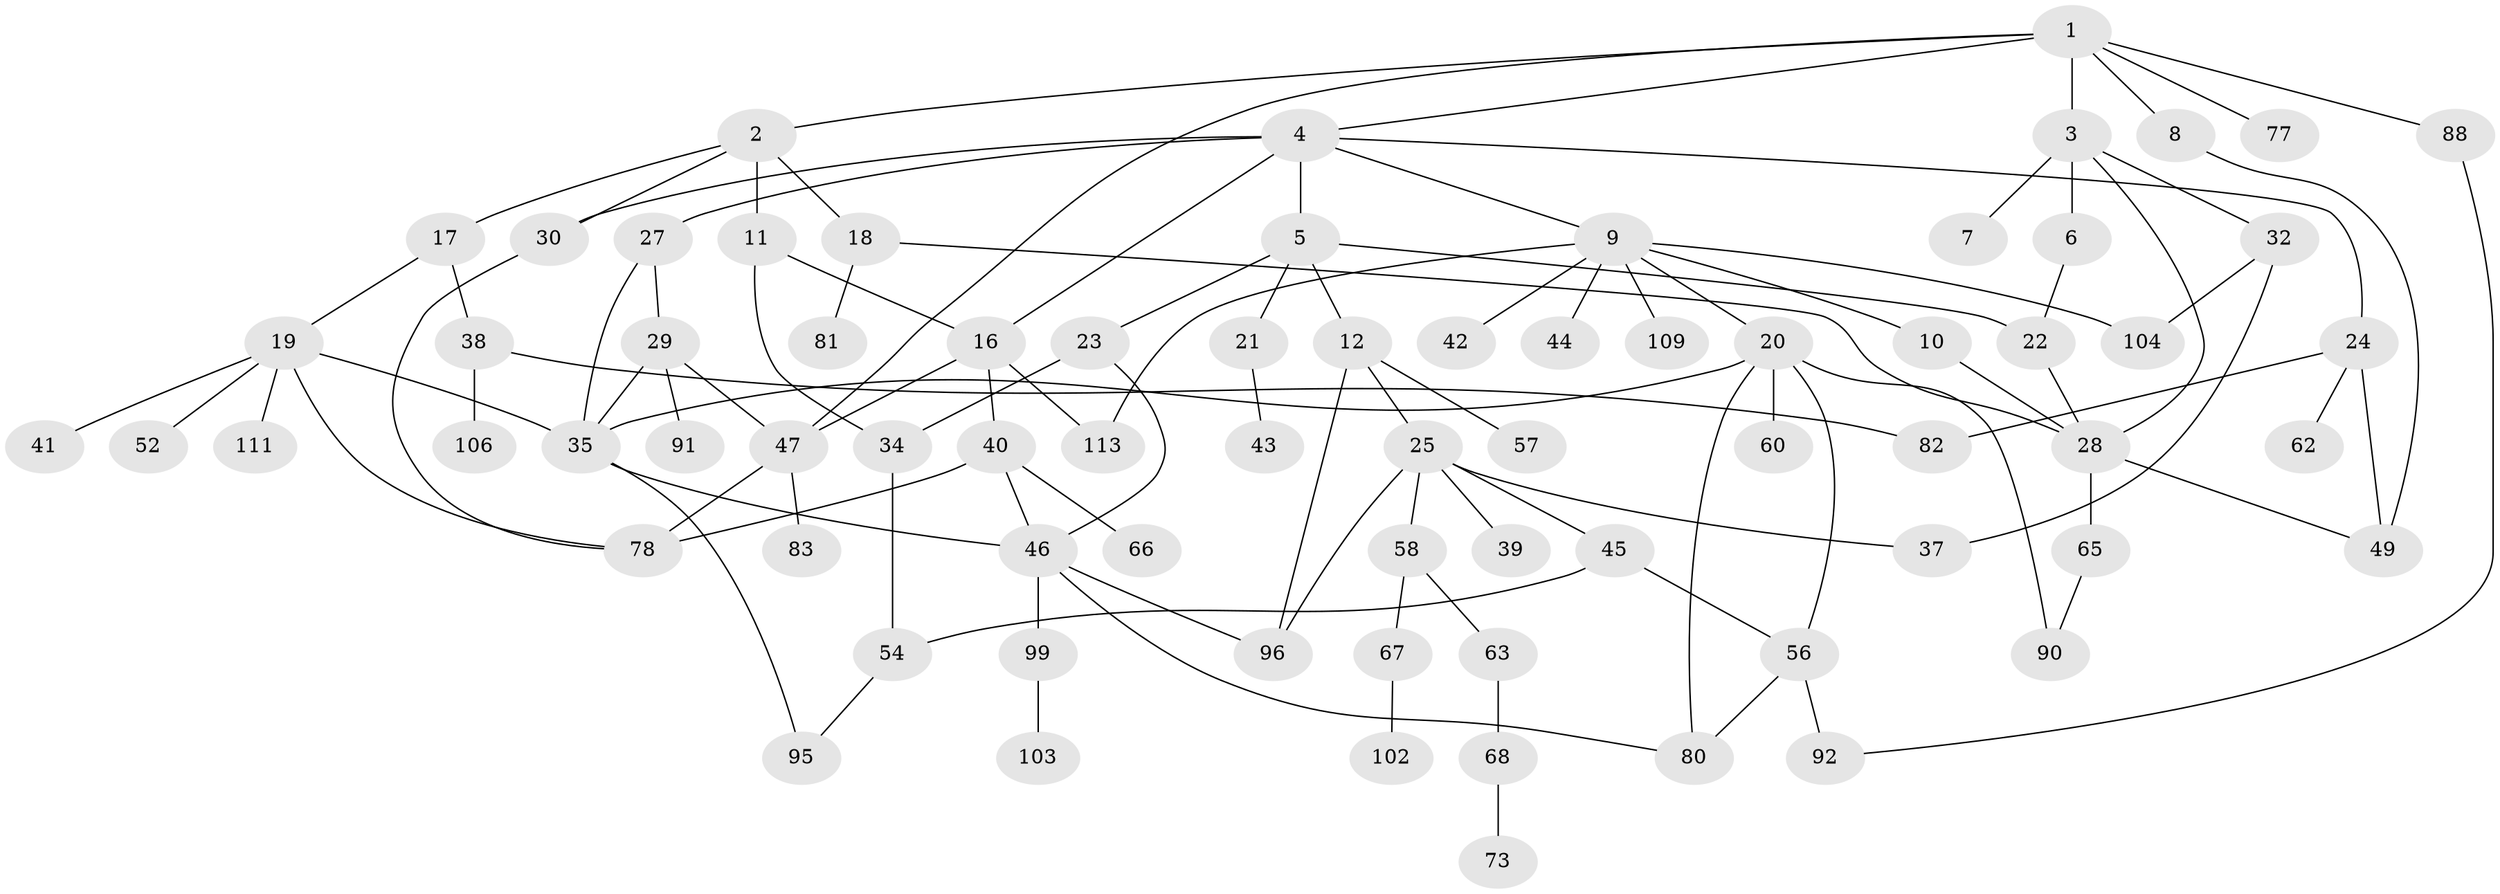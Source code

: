 // Generated by graph-tools (version 1.1) at 2025/51/02/27/25 19:51:38]
// undirected, 74 vertices, 105 edges
graph export_dot {
graph [start="1"]
  node [color=gray90,style=filled];
  1 [super="+89"];
  2 [super="+71"];
  3 [super="+75"];
  4 [super="+15"];
  5 [super="+13"];
  6;
  7;
  8;
  9 [super="+31"];
  10 [super="+55"];
  11 [super="+98"];
  12 [super="+14"];
  16 [super="+70"];
  17 [super="+33"];
  18 [super="+107"];
  19 [super="+26"];
  20 [super="+53"];
  21 [super="+64"];
  22;
  23 [super="+85"];
  24 [super="+48"];
  25 [super="+36"];
  27;
  28 [super="+105"];
  29 [super="+72"];
  30 [super="+112"];
  32 [super="+50"];
  34;
  35 [super="+93"];
  37;
  38 [super="+74"];
  39 [super="+59"];
  40 [super="+110"];
  41;
  42;
  43 [super="+108"];
  44 [super="+51"];
  45;
  46 [super="+61"];
  47 [super="+76"];
  49 [super="+69"];
  52;
  54 [super="+94"];
  56 [super="+86"];
  57;
  58;
  60;
  62;
  63 [super="+84"];
  65;
  66 [super="+79"];
  67;
  68;
  73;
  77;
  78 [super="+97"];
  80 [super="+87"];
  81;
  82 [super="+101"];
  83;
  88;
  90;
  91;
  92;
  95;
  96;
  99 [super="+100"];
  102;
  103;
  104;
  106;
  109;
  111;
  113;
  1 -- 2;
  1 -- 3;
  1 -- 4;
  1 -- 8;
  1 -- 77;
  1 -- 88;
  1 -- 47;
  2 -- 11;
  2 -- 17;
  2 -- 18;
  2 -- 30;
  3 -- 6;
  3 -- 7;
  3 -- 28;
  3 -- 32;
  4 -- 5 [weight=2];
  4 -- 9;
  4 -- 16;
  4 -- 24;
  4 -- 27;
  4 -- 30;
  5 -- 12;
  5 -- 21;
  5 -- 22;
  5 -- 23;
  6 -- 22;
  8 -- 49;
  9 -- 10;
  9 -- 20;
  9 -- 42;
  9 -- 44;
  9 -- 109;
  9 -- 113;
  9 -- 104;
  10 -- 28;
  11 -- 34;
  11 -- 16;
  12 -- 25;
  12 -- 57;
  12 -- 96;
  16 -- 40;
  16 -- 47;
  16 -- 113;
  17 -- 19;
  17 -- 38;
  18 -- 81;
  18 -- 28;
  19 -- 52;
  19 -- 111;
  19 -- 35;
  19 -- 41;
  19 -- 78;
  20 -- 56;
  20 -- 60;
  20 -- 90;
  20 -- 35;
  20 -- 80;
  21 -- 43;
  22 -- 28;
  23 -- 46;
  23 -- 34;
  24 -- 49;
  24 -- 82;
  24 -- 62;
  25 -- 39;
  25 -- 96;
  25 -- 58;
  25 -- 37;
  25 -- 45;
  27 -- 29 [weight=2];
  27 -- 35;
  28 -- 65;
  28 -- 49;
  29 -- 47;
  29 -- 35;
  29 -- 91;
  30 -- 78;
  32 -- 104;
  32 -- 37;
  34 -- 54;
  35 -- 46;
  35 -- 95;
  38 -- 106;
  38 -- 82;
  40 -- 66;
  40 -- 78;
  40 -- 46;
  45 -- 54;
  45 -- 56;
  46 -- 96;
  46 -- 99;
  46 -- 80;
  47 -- 78 [weight=2];
  47 -- 83;
  54 -- 95;
  56 -- 80;
  56 -- 92;
  58 -- 63;
  58 -- 67;
  63 -- 68;
  65 -- 90;
  67 -- 102;
  68 -- 73;
  88 -- 92;
  99 -- 103;
}
